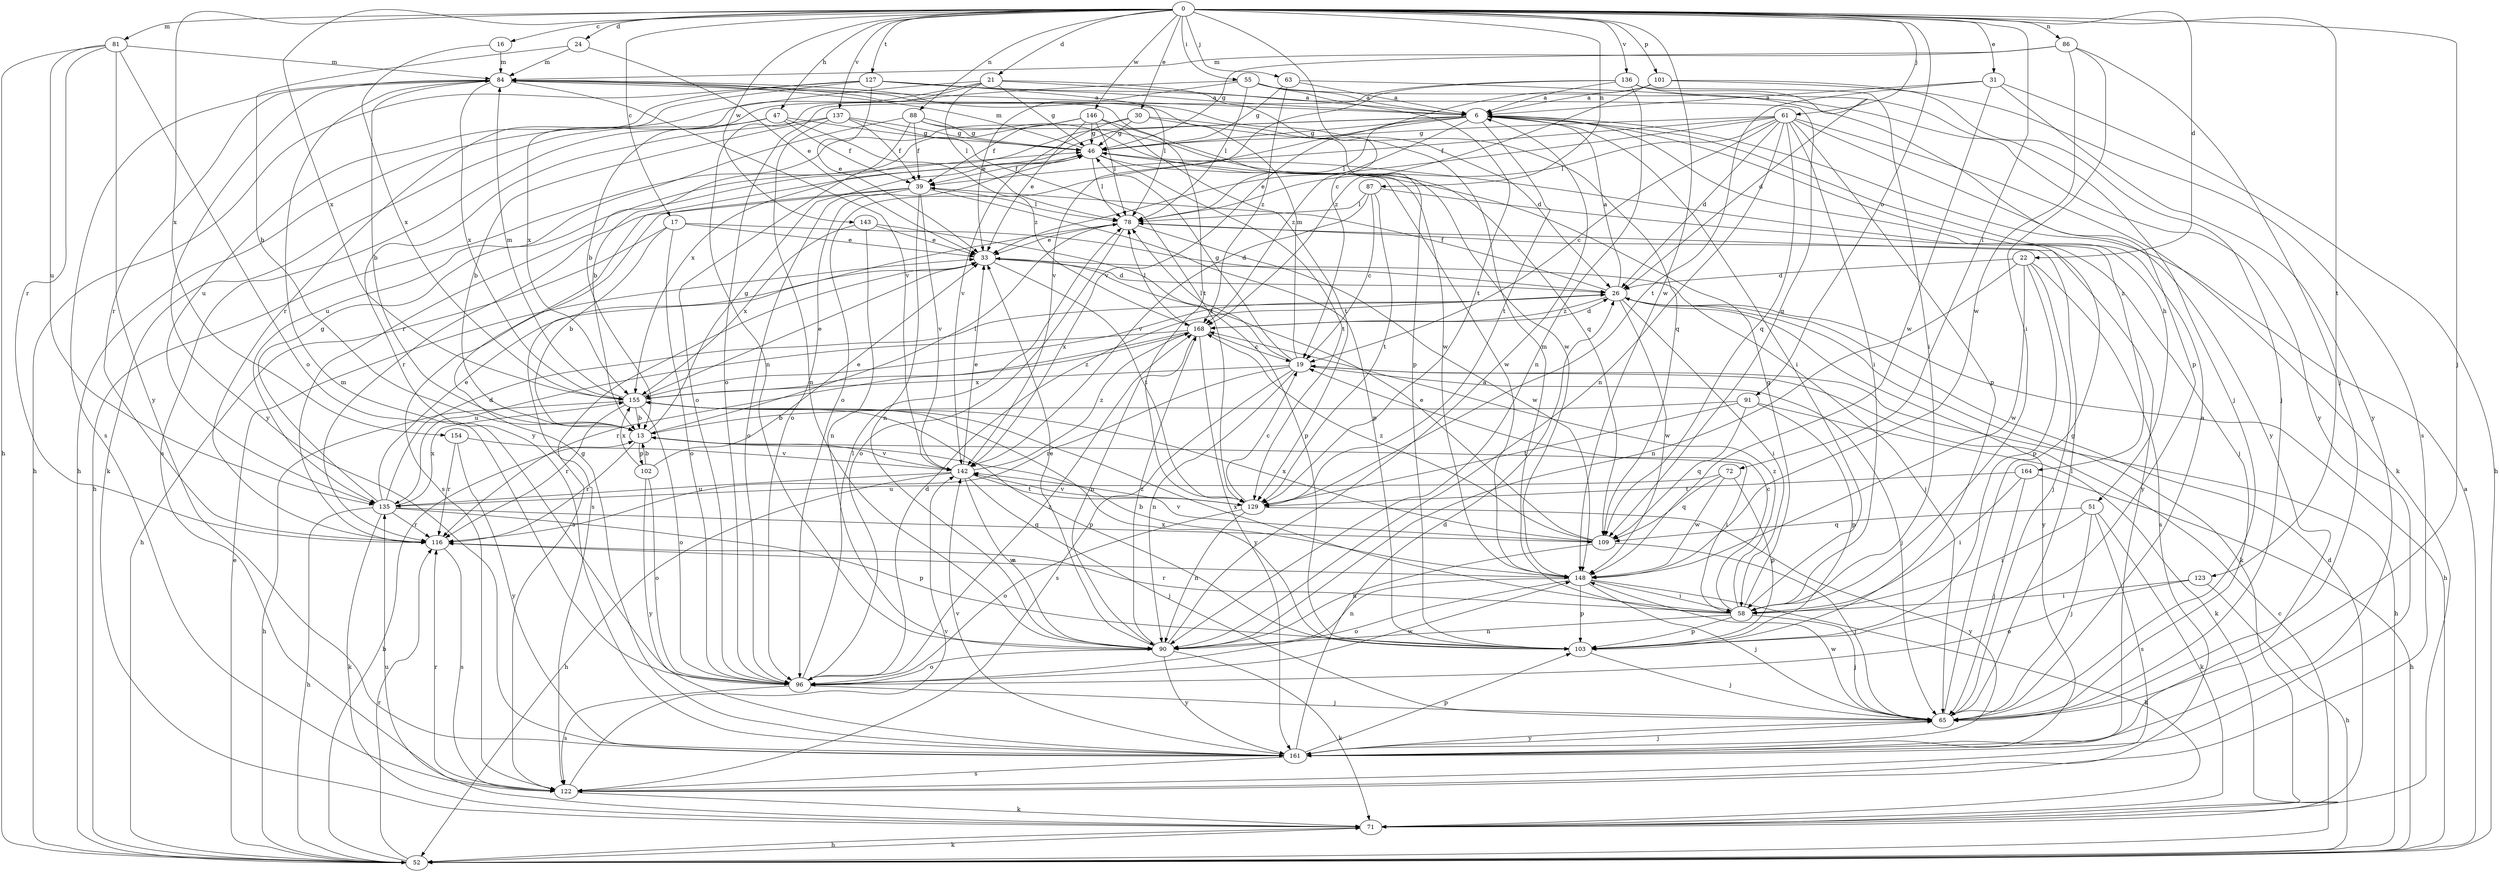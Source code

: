strict digraph  {
0;
6;
13;
16;
17;
19;
21;
22;
24;
26;
30;
31;
33;
39;
46;
47;
51;
52;
55;
58;
61;
63;
65;
71;
72;
78;
81;
84;
86;
87;
88;
90;
91;
96;
101;
102;
103;
109;
116;
122;
123;
127;
129;
135;
136;
137;
142;
143;
146;
148;
154;
155;
161;
164;
168;
0 -> 16  [label=c];
0 -> 17  [label=c];
0 -> 19  [label=c];
0 -> 21  [label=d];
0 -> 22  [label=d];
0 -> 24  [label=d];
0 -> 30  [label=e];
0 -> 31  [label=e];
0 -> 47  [label=h];
0 -> 55  [label=i];
0 -> 61  [label=j];
0 -> 63  [label=j];
0 -> 65  [label=j];
0 -> 72  [label=l];
0 -> 81  [label=m];
0 -> 86  [label=n];
0 -> 87  [label=n];
0 -> 88  [label=n];
0 -> 91  [label=o];
0 -> 101  [label=p];
0 -> 123  [label=t];
0 -> 127  [label=t];
0 -> 136  [label=v];
0 -> 137  [label=v];
0 -> 143  [label=w];
0 -> 146  [label=w];
0 -> 148  [label=w];
0 -> 154  [label=x];
0 -> 155  [label=x];
6 -> 46  [label=g];
6 -> 51  [label=h];
6 -> 58  [label=i];
6 -> 78  [label=l];
6 -> 96  [label=o];
6 -> 116  [label=r];
6 -> 129  [label=t];
6 -> 155  [label=x];
6 -> 164  [label=z];
6 -> 168  [label=z];
13 -> 46  [label=g];
13 -> 58  [label=i];
13 -> 78  [label=l];
13 -> 102  [label=p];
13 -> 116  [label=r];
13 -> 142  [label=v];
16 -> 84  [label=m];
16 -> 155  [label=x];
17 -> 13  [label=b];
17 -> 26  [label=d];
17 -> 33  [label=e];
17 -> 52  [label=h];
17 -> 96  [label=o];
19 -> 46  [label=g];
19 -> 52  [label=h];
19 -> 65  [label=j];
19 -> 78  [label=l];
19 -> 84  [label=m];
19 -> 90  [label=n];
19 -> 116  [label=r];
19 -> 122  [label=s];
19 -> 155  [label=x];
21 -> 6  [label=a];
21 -> 46  [label=g];
21 -> 52  [label=h];
21 -> 78  [label=l];
21 -> 90  [label=n];
21 -> 103  [label=p];
21 -> 155  [label=x];
22 -> 26  [label=d];
22 -> 65  [label=j];
22 -> 90  [label=n];
22 -> 103  [label=p];
22 -> 122  [label=s];
22 -> 148  [label=w];
24 -> 13  [label=b];
24 -> 33  [label=e];
24 -> 84  [label=m];
26 -> 6  [label=a];
26 -> 39  [label=f];
26 -> 52  [label=h];
26 -> 58  [label=i];
26 -> 71  [label=k];
26 -> 148  [label=w];
26 -> 155  [label=x];
26 -> 161  [label=y];
26 -> 168  [label=z];
30 -> 26  [label=d];
30 -> 46  [label=g];
30 -> 52  [label=h];
30 -> 109  [label=q];
30 -> 142  [label=v];
31 -> 6  [label=a];
31 -> 52  [label=h];
31 -> 129  [label=t];
31 -> 148  [label=w];
31 -> 161  [label=y];
33 -> 26  [label=d];
33 -> 65  [label=j];
33 -> 122  [label=s];
33 -> 129  [label=t];
39 -> 78  [label=l];
39 -> 90  [label=n];
39 -> 96  [label=o];
39 -> 103  [label=p];
39 -> 116  [label=r];
39 -> 122  [label=s];
39 -> 142  [label=v];
46 -> 39  [label=f];
46 -> 78  [label=l];
46 -> 84  [label=m];
46 -> 96  [label=o];
46 -> 129  [label=t];
46 -> 148  [label=w];
47 -> 39  [label=f];
47 -> 46  [label=g];
47 -> 71  [label=k];
47 -> 122  [label=s];
47 -> 168  [label=z];
51 -> 58  [label=i];
51 -> 65  [label=j];
51 -> 71  [label=k];
51 -> 109  [label=q];
51 -> 122  [label=s];
52 -> 6  [label=a];
52 -> 13  [label=b];
52 -> 19  [label=c];
52 -> 33  [label=e];
52 -> 71  [label=k];
52 -> 116  [label=r];
55 -> 6  [label=a];
55 -> 13  [label=b];
55 -> 33  [label=e];
55 -> 78  [label=l];
55 -> 103  [label=p];
55 -> 129  [label=t];
58 -> 19  [label=c];
58 -> 46  [label=g];
58 -> 65  [label=j];
58 -> 84  [label=m];
58 -> 90  [label=n];
58 -> 103  [label=p];
58 -> 116  [label=r];
58 -> 155  [label=x];
58 -> 168  [label=z];
61 -> 19  [label=c];
61 -> 26  [label=d];
61 -> 33  [label=e];
61 -> 39  [label=f];
61 -> 46  [label=g];
61 -> 58  [label=i];
61 -> 71  [label=k];
61 -> 78  [label=l];
61 -> 90  [label=n];
61 -> 103  [label=p];
61 -> 109  [label=q];
61 -> 161  [label=y];
63 -> 6  [label=a];
63 -> 46  [label=g];
63 -> 161  [label=y];
63 -> 168  [label=z];
65 -> 6  [label=a];
65 -> 46  [label=g];
65 -> 78  [label=l];
65 -> 148  [label=w];
65 -> 161  [label=y];
71 -> 26  [label=d];
71 -> 52  [label=h];
71 -> 135  [label=u];
72 -> 103  [label=p];
72 -> 109  [label=q];
72 -> 135  [label=u];
72 -> 148  [label=w];
78 -> 33  [label=e];
78 -> 96  [label=o];
78 -> 122  [label=s];
78 -> 148  [label=w];
78 -> 161  [label=y];
81 -> 52  [label=h];
81 -> 84  [label=m];
81 -> 96  [label=o];
81 -> 116  [label=r];
81 -> 135  [label=u];
81 -> 161  [label=y];
84 -> 6  [label=a];
84 -> 13  [label=b];
84 -> 116  [label=r];
84 -> 122  [label=s];
84 -> 129  [label=t];
84 -> 142  [label=v];
84 -> 155  [label=x];
84 -> 161  [label=y];
86 -> 46  [label=g];
86 -> 58  [label=i];
86 -> 65  [label=j];
86 -> 84  [label=m];
86 -> 148  [label=w];
87 -> 19  [label=c];
87 -> 65  [label=j];
87 -> 78  [label=l];
87 -> 129  [label=t];
87 -> 142  [label=v];
88 -> 39  [label=f];
88 -> 46  [label=g];
88 -> 96  [label=o];
88 -> 109  [label=q];
88 -> 135  [label=u];
88 -> 148  [label=w];
90 -> 6  [label=a];
90 -> 33  [label=e];
90 -> 71  [label=k];
90 -> 96  [label=o];
90 -> 161  [label=y];
90 -> 168  [label=z];
91 -> 13  [label=b];
91 -> 71  [label=k];
91 -> 103  [label=p];
91 -> 109  [label=q];
91 -> 129  [label=t];
96 -> 26  [label=d];
96 -> 65  [label=j];
96 -> 78  [label=l];
96 -> 84  [label=m];
96 -> 122  [label=s];
96 -> 148  [label=w];
96 -> 168  [label=z];
101 -> 6  [label=a];
101 -> 65  [label=j];
101 -> 122  [label=s];
101 -> 142  [label=v];
101 -> 168  [label=z];
102 -> 13  [label=b];
102 -> 33  [label=e];
102 -> 96  [label=o];
102 -> 155  [label=x];
102 -> 161  [label=y];
103 -> 65  [label=j];
103 -> 155  [label=x];
109 -> 33  [label=e];
109 -> 65  [label=j];
109 -> 90  [label=n];
109 -> 142  [label=v];
109 -> 155  [label=x];
109 -> 168  [label=z];
116 -> 122  [label=s];
116 -> 148  [label=w];
122 -> 71  [label=k];
122 -> 116  [label=r];
122 -> 142  [label=v];
123 -> 52  [label=h];
123 -> 58  [label=i];
123 -> 96  [label=o];
127 -> 6  [label=a];
127 -> 33  [label=e];
127 -> 52  [label=h];
127 -> 78  [label=l];
127 -> 109  [label=q];
127 -> 116  [label=r];
127 -> 135  [label=u];
129 -> 19  [label=c];
129 -> 90  [label=n];
129 -> 96  [label=o];
129 -> 142  [label=v];
129 -> 161  [label=y];
135 -> 26  [label=d];
135 -> 33  [label=e];
135 -> 46  [label=g];
135 -> 52  [label=h];
135 -> 71  [label=k];
135 -> 103  [label=p];
135 -> 109  [label=q];
135 -> 116  [label=r];
135 -> 155  [label=x];
136 -> 6  [label=a];
136 -> 26  [label=d];
136 -> 58  [label=i];
136 -> 65  [label=j];
136 -> 90  [label=n];
136 -> 96  [label=o];
136 -> 142  [label=v];
137 -> 13  [label=b];
137 -> 39  [label=f];
137 -> 46  [label=g];
137 -> 90  [label=n];
137 -> 129  [label=t];
137 -> 161  [label=y];
142 -> 33  [label=e];
142 -> 52  [label=h];
142 -> 65  [label=j];
142 -> 90  [label=n];
142 -> 129  [label=t];
142 -> 135  [label=u];
142 -> 168  [label=z];
143 -> 33  [label=e];
143 -> 90  [label=n];
143 -> 103  [label=p];
143 -> 155  [label=x];
146 -> 13  [label=b];
146 -> 33  [label=e];
146 -> 39  [label=f];
146 -> 46  [label=g];
146 -> 78  [label=l];
146 -> 129  [label=t];
146 -> 148  [label=w];
148 -> 13  [label=b];
148 -> 58  [label=i];
148 -> 65  [label=j];
148 -> 71  [label=k];
148 -> 90  [label=n];
148 -> 96  [label=o];
148 -> 103  [label=p];
154 -> 116  [label=r];
154 -> 142  [label=v];
154 -> 161  [label=y];
155 -> 13  [label=b];
155 -> 33  [label=e];
155 -> 52  [label=h];
155 -> 84  [label=m];
155 -> 96  [label=o];
155 -> 103  [label=p];
155 -> 116  [label=r];
155 -> 168  [label=z];
161 -> 26  [label=d];
161 -> 46  [label=g];
161 -> 65  [label=j];
161 -> 103  [label=p];
161 -> 122  [label=s];
161 -> 142  [label=v];
164 -> 52  [label=h];
164 -> 58  [label=i];
164 -> 65  [label=j];
164 -> 129  [label=t];
168 -> 19  [label=c];
168 -> 26  [label=d];
168 -> 78  [label=l];
168 -> 90  [label=n];
168 -> 116  [label=r];
168 -> 135  [label=u];
168 -> 161  [label=y];
}
